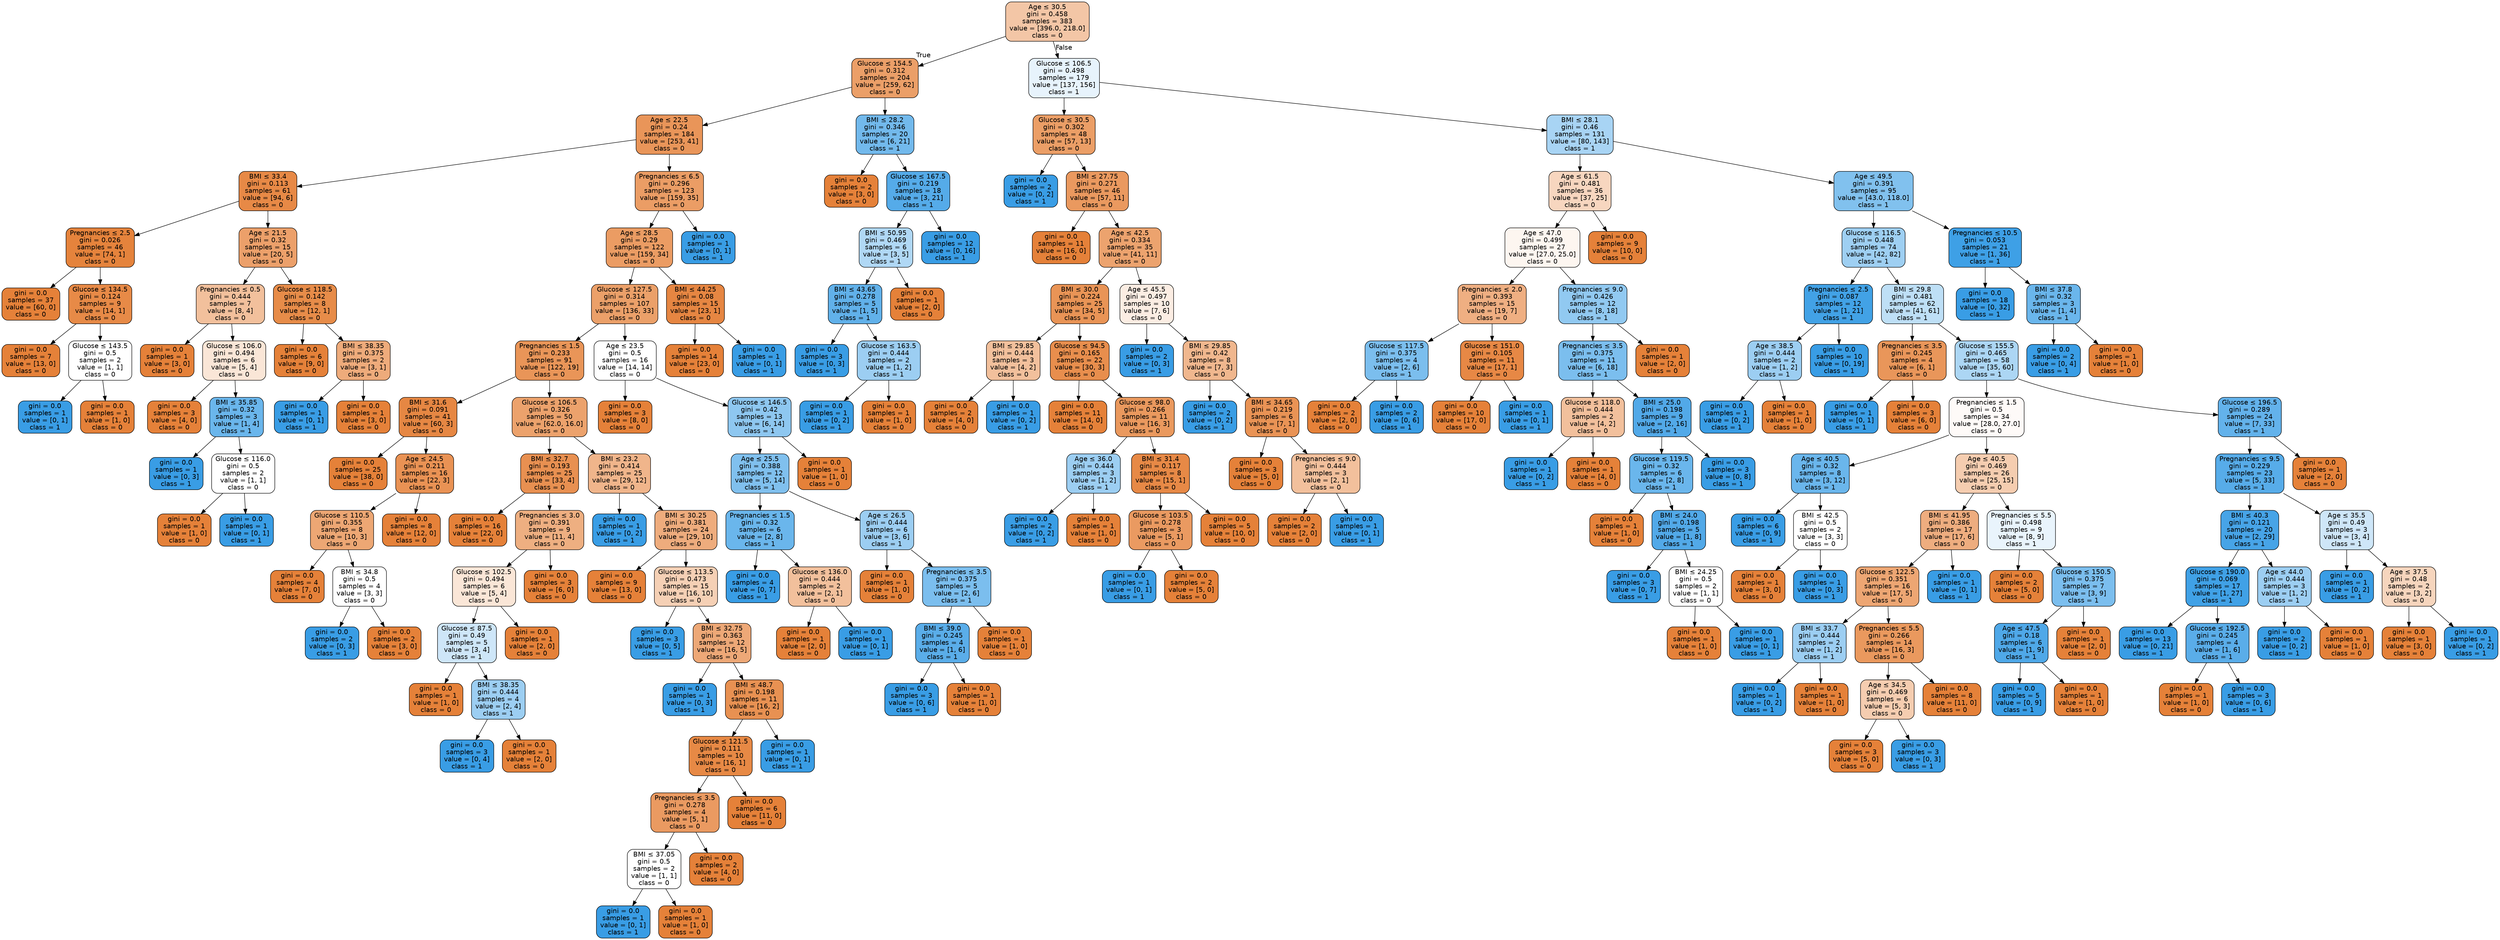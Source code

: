digraph Tree {
node [shape=box, style="filled, rounded", color="black", fontname="helvetica"] ;
edge [fontname="helvetica"] ;
0 [label=<Age &le; 30.5<br/>gini = 0.458<br/>samples = 383<br/>value = [396.0, 218.0]<br/>class = 0>, fillcolor="#f3c6a6"] ;
1 [label=<Glucose &le; 154.5<br/>gini = 0.312<br/>samples = 204<br/>value = [259, 62]<br/>class = 0>, fillcolor="#eb9f68"] ;
0 -> 1 [labeldistance=2.5, labelangle=45, headlabel="True"] ;
2 [label=<Age &le; 22.5<br/>gini = 0.24<br/>samples = 184<br/>value = [253, 41]<br/>class = 0>, fillcolor="#e99559"] ;
1 -> 2 ;
3 [label=<BMI &le; 33.4<br/>gini = 0.113<br/>samples = 61<br/>value = [94, 6]<br/>class = 0>, fillcolor="#e78946"] ;
2 -> 3 ;
4 [label=<Pregnancies &le; 2.5<br/>gini = 0.026<br/>samples = 46<br/>value = [74, 1]<br/>class = 0>, fillcolor="#e5833c"] ;
3 -> 4 ;
5 [label=<gini = 0.0<br/>samples = 37<br/>value = [60, 0]<br/>class = 0>, fillcolor="#e58139"] ;
4 -> 5 ;
6 [label=<Glucose &le; 134.5<br/>gini = 0.124<br/>samples = 9<br/>value = [14, 1]<br/>class = 0>, fillcolor="#e78a47"] ;
4 -> 6 ;
7 [label=<gini = 0.0<br/>samples = 7<br/>value = [13, 0]<br/>class = 0>, fillcolor="#e58139"] ;
6 -> 7 ;
8 [label=<Glucose &le; 143.5<br/>gini = 0.5<br/>samples = 2<br/>value = [1, 1]<br/>class = 0>, fillcolor="#ffffff"] ;
6 -> 8 ;
9 [label=<gini = 0.0<br/>samples = 1<br/>value = [0, 1]<br/>class = 1>, fillcolor="#399de5"] ;
8 -> 9 ;
10 [label=<gini = 0.0<br/>samples = 1<br/>value = [1, 0]<br/>class = 0>, fillcolor="#e58139"] ;
8 -> 10 ;
11 [label=<Age &le; 21.5<br/>gini = 0.32<br/>samples = 15<br/>value = [20, 5]<br/>class = 0>, fillcolor="#eca06a"] ;
3 -> 11 ;
12 [label=<Pregnancies &le; 0.5<br/>gini = 0.444<br/>samples = 7<br/>value = [8, 4]<br/>class = 0>, fillcolor="#f2c09c"] ;
11 -> 12 ;
13 [label=<gini = 0.0<br/>samples = 1<br/>value = [3, 0]<br/>class = 0>, fillcolor="#e58139"] ;
12 -> 13 ;
14 [label=<Glucose &le; 106.0<br/>gini = 0.494<br/>samples = 6<br/>value = [5, 4]<br/>class = 0>, fillcolor="#fae6d7"] ;
12 -> 14 ;
15 [label=<gini = 0.0<br/>samples = 3<br/>value = [4, 0]<br/>class = 0>, fillcolor="#e58139"] ;
14 -> 15 ;
16 [label=<BMI &le; 35.85<br/>gini = 0.32<br/>samples = 3<br/>value = [1, 4]<br/>class = 1>, fillcolor="#6ab6ec"] ;
14 -> 16 ;
17 [label=<gini = 0.0<br/>samples = 1<br/>value = [0, 3]<br/>class = 1>, fillcolor="#399de5"] ;
16 -> 17 ;
18 [label=<Glucose &le; 116.0<br/>gini = 0.5<br/>samples = 2<br/>value = [1, 1]<br/>class = 0>, fillcolor="#ffffff"] ;
16 -> 18 ;
19 [label=<gini = 0.0<br/>samples = 1<br/>value = [1, 0]<br/>class = 0>, fillcolor="#e58139"] ;
18 -> 19 ;
20 [label=<gini = 0.0<br/>samples = 1<br/>value = [0, 1]<br/>class = 1>, fillcolor="#399de5"] ;
18 -> 20 ;
21 [label=<Glucose &le; 118.5<br/>gini = 0.142<br/>samples = 8<br/>value = [12, 1]<br/>class = 0>, fillcolor="#e78c49"] ;
11 -> 21 ;
22 [label=<gini = 0.0<br/>samples = 6<br/>value = [9, 0]<br/>class = 0>, fillcolor="#e58139"] ;
21 -> 22 ;
23 [label=<BMI &le; 38.35<br/>gini = 0.375<br/>samples = 2<br/>value = [3, 1]<br/>class = 0>, fillcolor="#eeab7b"] ;
21 -> 23 ;
24 [label=<gini = 0.0<br/>samples = 1<br/>value = [0, 1]<br/>class = 1>, fillcolor="#399de5"] ;
23 -> 24 ;
25 [label=<gini = 0.0<br/>samples = 1<br/>value = [3, 0]<br/>class = 0>, fillcolor="#e58139"] ;
23 -> 25 ;
26 [label=<Pregnancies &le; 6.5<br/>gini = 0.296<br/>samples = 123<br/>value = [159, 35]<br/>class = 0>, fillcolor="#eb9d65"] ;
2 -> 26 ;
27 [label=<Age &le; 28.5<br/>gini = 0.29<br/>samples = 122<br/>value = [159, 34]<br/>class = 0>, fillcolor="#eb9c63"] ;
26 -> 27 ;
28 [label=<Glucose &le; 127.5<br/>gini = 0.314<br/>samples = 107<br/>value = [136, 33]<br/>class = 0>, fillcolor="#eba069"] ;
27 -> 28 ;
29 [label=<Pregnancies &le; 1.5<br/>gini = 0.233<br/>samples = 91<br/>value = [122, 19]<br/>class = 0>, fillcolor="#e99558"] ;
28 -> 29 ;
30 [label=<BMI &le; 31.6<br/>gini = 0.091<br/>samples = 41<br/>value = [60, 3]<br/>class = 0>, fillcolor="#e68743"] ;
29 -> 30 ;
31 [label=<gini = 0.0<br/>samples = 25<br/>value = [38, 0]<br/>class = 0>, fillcolor="#e58139"] ;
30 -> 31 ;
32 [label=<Age &le; 24.5<br/>gini = 0.211<br/>samples = 16<br/>value = [22, 3]<br/>class = 0>, fillcolor="#e99254"] ;
30 -> 32 ;
33 [label=<Glucose &le; 110.5<br/>gini = 0.355<br/>samples = 8<br/>value = [10, 3]<br/>class = 0>, fillcolor="#eda774"] ;
32 -> 33 ;
34 [label=<gini = 0.0<br/>samples = 4<br/>value = [7, 0]<br/>class = 0>, fillcolor="#e58139"] ;
33 -> 34 ;
35 [label=<BMI &le; 34.8<br/>gini = 0.5<br/>samples = 4<br/>value = [3, 3]<br/>class = 0>, fillcolor="#ffffff"] ;
33 -> 35 ;
36 [label=<gini = 0.0<br/>samples = 2<br/>value = [0, 3]<br/>class = 1>, fillcolor="#399de5"] ;
35 -> 36 ;
37 [label=<gini = 0.0<br/>samples = 2<br/>value = [3, 0]<br/>class = 0>, fillcolor="#e58139"] ;
35 -> 37 ;
38 [label=<gini = 0.0<br/>samples = 8<br/>value = [12, 0]<br/>class = 0>, fillcolor="#e58139"] ;
32 -> 38 ;
39 [label=<Glucose &le; 106.5<br/>gini = 0.326<br/>samples = 50<br/>value = [62.0, 16.0]<br/>class = 0>, fillcolor="#eca26c"] ;
29 -> 39 ;
40 [label=<BMI &le; 32.7<br/>gini = 0.193<br/>samples = 25<br/>value = [33, 4]<br/>class = 0>, fillcolor="#e89051"] ;
39 -> 40 ;
41 [label=<gini = 0.0<br/>samples = 16<br/>value = [22, 0]<br/>class = 0>, fillcolor="#e58139"] ;
40 -> 41 ;
42 [label=<Pregnancies &le; 3.0<br/>gini = 0.391<br/>samples = 9<br/>value = [11, 4]<br/>class = 0>, fillcolor="#eeaf81"] ;
40 -> 42 ;
43 [label=<Glucose &le; 102.5<br/>gini = 0.494<br/>samples = 6<br/>value = [5, 4]<br/>class = 0>, fillcolor="#fae6d7"] ;
42 -> 43 ;
44 [label=<Glucose &le; 87.5<br/>gini = 0.49<br/>samples = 5<br/>value = [3, 4]<br/>class = 1>, fillcolor="#cee6f8"] ;
43 -> 44 ;
45 [label=<gini = 0.0<br/>samples = 1<br/>value = [1, 0]<br/>class = 0>, fillcolor="#e58139"] ;
44 -> 45 ;
46 [label=<BMI &le; 38.35<br/>gini = 0.444<br/>samples = 4<br/>value = [2, 4]<br/>class = 1>, fillcolor="#9ccef2"] ;
44 -> 46 ;
47 [label=<gini = 0.0<br/>samples = 3<br/>value = [0, 4]<br/>class = 1>, fillcolor="#399de5"] ;
46 -> 47 ;
48 [label=<gini = 0.0<br/>samples = 1<br/>value = [2, 0]<br/>class = 0>, fillcolor="#e58139"] ;
46 -> 48 ;
49 [label=<gini = 0.0<br/>samples = 1<br/>value = [2, 0]<br/>class = 0>, fillcolor="#e58139"] ;
43 -> 49 ;
50 [label=<gini = 0.0<br/>samples = 3<br/>value = [6, 0]<br/>class = 0>, fillcolor="#e58139"] ;
42 -> 50 ;
51 [label=<BMI &le; 23.2<br/>gini = 0.414<br/>samples = 25<br/>value = [29, 12]<br/>class = 0>, fillcolor="#f0b58b"] ;
39 -> 51 ;
52 [label=<gini = 0.0<br/>samples = 1<br/>value = [0, 2]<br/>class = 1>, fillcolor="#399de5"] ;
51 -> 52 ;
53 [label=<BMI &le; 30.25<br/>gini = 0.381<br/>samples = 24<br/>value = [29, 10]<br/>class = 0>, fillcolor="#eeac7d"] ;
51 -> 53 ;
54 [label=<gini = 0.0<br/>samples = 9<br/>value = [13, 0]<br/>class = 0>, fillcolor="#e58139"] ;
53 -> 54 ;
55 [label=<Glucose &le; 113.5<br/>gini = 0.473<br/>samples = 15<br/>value = [16, 10]<br/>class = 0>, fillcolor="#f5d0b5"] ;
53 -> 55 ;
56 [label=<gini = 0.0<br/>samples = 3<br/>value = [0, 5]<br/>class = 1>, fillcolor="#399de5"] ;
55 -> 56 ;
57 [label=<BMI &le; 32.75<br/>gini = 0.363<br/>samples = 12<br/>value = [16, 5]<br/>class = 0>, fillcolor="#eda877"] ;
55 -> 57 ;
58 [label=<gini = 0.0<br/>samples = 1<br/>value = [0, 3]<br/>class = 1>, fillcolor="#399de5"] ;
57 -> 58 ;
59 [label=<BMI &le; 48.7<br/>gini = 0.198<br/>samples = 11<br/>value = [16, 2]<br/>class = 0>, fillcolor="#e89152"] ;
57 -> 59 ;
60 [label=<Glucose &le; 121.5<br/>gini = 0.111<br/>samples = 10<br/>value = [16, 1]<br/>class = 0>, fillcolor="#e78945"] ;
59 -> 60 ;
61 [label=<Pregnancies &le; 3.5<br/>gini = 0.278<br/>samples = 4<br/>value = [5, 1]<br/>class = 0>, fillcolor="#ea9a61"] ;
60 -> 61 ;
62 [label=<BMI &le; 37.05<br/>gini = 0.5<br/>samples = 2<br/>value = [1, 1]<br/>class = 0>, fillcolor="#ffffff"] ;
61 -> 62 ;
63 [label=<gini = 0.0<br/>samples = 1<br/>value = [0, 1]<br/>class = 1>, fillcolor="#399de5"] ;
62 -> 63 ;
64 [label=<gini = 0.0<br/>samples = 1<br/>value = [1, 0]<br/>class = 0>, fillcolor="#e58139"] ;
62 -> 64 ;
65 [label=<gini = 0.0<br/>samples = 2<br/>value = [4, 0]<br/>class = 0>, fillcolor="#e58139"] ;
61 -> 65 ;
66 [label=<gini = 0.0<br/>samples = 6<br/>value = [11, 0]<br/>class = 0>, fillcolor="#e58139"] ;
60 -> 66 ;
67 [label=<gini = 0.0<br/>samples = 1<br/>value = [0, 1]<br/>class = 1>, fillcolor="#399de5"] ;
59 -> 67 ;
68 [label=<Age &le; 23.5<br/>gini = 0.5<br/>samples = 16<br/>value = [14, 14]<br/>class = 0>, fillcolor="#ffffff"] ;
28 -> 68 ;
69 [label=<gini = 0.0<br/>samples = 3<br/>value = [8, 0]<br/>class = 0>, fillcolor="#e58139"] ;
68 -> 69 ;
70 [label=<Glucose &le; 146.5<br/>gini = 0.42<br/>samples = 13<br/>value = [6, 14]<br/>class = 1>, fillcolor="#8ec7f0"] ;
68 -> 70 ;
71 [label=<Age &le; 25.5<br/>gini = 0.388<br/>samples = 12<br/>value = [5, 14]<br/>class = 1>, fillcolor="#80c0ee"] ;
70 -> 71 ;
72 [label=<Pregnancies &le; 1.5<br/>gini = 0.32<br/>samples = 6<br/>value = [2, 8]<br/>class = 1>, fillcolor="#6ab6ec"] ;
71 -> 72 ;
73 [label=<gini = 0.0<br/>samples = 4<br/>value = [0, 7]<br/>class = 1>, fillcolor="#399de5"] ;
72 -> 73 ;
74 [label=<Glucose &le; 136.0<br/>gini = 0.444<br/>samples = 2<br/>value = [2, 1]<br/>class = 0>, fillcolor="#f2c09c"] ;
72 -> 74 ;
75 [label=<gini = 0.0<br/>samples = 1<br/>value = [2, 0]<br/>class = 0>, fillcolor="#e58139"] ;
74 -> 75 ;
76 [label=<gini = 0.0<br/>samples = 1<br/>value = [0, 1]<br/>class = 1>, fillcolor="#399de5"] ;
74 -> 76 ;
77 [label=<Age &le; 26.5<br/>gini = 0.444<br/>samples = 6<br/>value = [3, 6]<br/>class = 1>, fillcolor="#9ccef2"] ;
71 -> 77 ;
78 [label=<gini = 0.0<br/>samples = 1<br/>value = [1, 0]<br/>class = 0>, fillcolor="#e58139"] ;
77 -> 78 ;
79 [label=<Pregnancies &le; 3.5<br/>gini = 0.375<br/>samples = 5<br/>value = [2, 6]<br/>class = 1>, fillcolor="#7bbeee"] ;
77 -> 79 ;
80 [label=<BMI &le; 39.0<br/>gini = 0.245<br/>samples = 4<br/>value = [1, 6]<br/>class = 1>, fillcolor="#5aade9"] ;
79 -> 80 ;
81 [label=<gini = 0.0<br/>samples = 3<br/>value = [0, 6]<br/>class = 1>, fillcolor="#399de5"] ;
80 -> 81 ;
82 [label=<gini = 0.0<br/>samples = 1<br/>value = [1, 0]<br/>class = 0>, fillcolor="#e58139"] ;
80 -> 82 ;
83 [label=<gini = 0.0<br/>samples = 1<br/>value = [1, 0]<br/>class = 0>, fillcolor="#e58139"] ;
79 -> 83 ;
84 [label=<gini = 0.0<br/>samples = 1<br/>value = [1, 0]<br/>class = 0>, fillcolor="#e58139"] ;
70 -> 84 ;
85 [label=<BMI &le; 44.25<br/>gini = 0.08<br/>samples = 15<br/>value = [23, 1]<br/>class = 0>, fillcolor="#e68642"] ;
27 -> 85 ;
86 [label=<gini = 0.0<br/>samples = 14<br/>value = [23, 0]<br/>class = 0>, fillcolor="#e58139"] ;
85 -> 86 ;
87 [label=<gini = 0.0<br/>samples = 1<br/>value = [0, 1]<br/>class = 1>, fillcolor="#399de5"] ;
85 -> 87 ;
88 [label=<gini = 0.0<br/>samples = 1<br/>value = [0, 1]<br/>class = 1>, fillcolor="#399de5"] ;
26 -> 88 ;
89 [label=<BMI &le; 28.2<br/>gini = 0.346<br/>samples = 20<br/>value = [6, 21]<br/>class = 1>, fillcolor="#72b9ec"] ;
1 -> 89 ;
90 [label=<gini = 0.0<br/>samples = 2<br/>value = [3, 0]<br/>class = 0>, fillcolor="#e58139"] ;
89 -> 90 ;
91 [label=<Glucose &le; 167.5<br/>gini = 0.219<br/>samples = 18<br/>value = [3, 21]<br/>class = 1>, fillcolor="#55abe9"] ;
89 -> 91 ;
92 [label=<BMI &le; 50.95<br/>gini = 0.469<br/>samples = 6<br/>value = [3, 5]<br/>class = 1>, fillcolor="#b0d8f5"] ;
91 -> 92 ;
93 [label=<BMI &le; 43.65<br/>gini = 0.278<br/>samples = 5<br/>value = [1, 5]<br/>class = 1>, fillcolor="#61b1ea"] ;
92 -> 93 ;
94 [label=<gini = 0.0<br/>samples = 3<br/>value = [0, 3]<br/>class = 1>, fillcolor="#399de5"] ;
93 -> 94 ;
95 [label=<Glucose &le; 163.5<br/>gini = 0.444<br/>samples = 2<br/>value = [1, 2]<br/>class = 1>, fillcolor="#9ccef2"] ;
93 -> 95 ;
96 [label=<gini = 0.0<br/>samples = 1<br/>value = [0, 2]<br/>class = 1>, fillcolor="#399de5"] ;
95 -> 96 ;
97 [label=<gini = 0.0<br/>samples = 1<br/>value = [1, 0]<br/>class = 0>, fillcolor="#e58139"] ;
95 -> 97 ;
98 [label=<gini = 0.0<br/>samples = 1<br/>value = [2, 0]<br/>class = 0>, fillcolor="#e58139"] ;
92 -> 98 ;
99 [label=<gini = 0.0<br/>samples = 12<br/>value = [0, 16]<br/>class = 1>, fillcolor="#399de5"] ;
91 -> 99 ;
100 [label=<Glucose &le; 106.5<br/>gini = 0.498<br/>samples = 179<br/>value = [137, 156]<br/>class = 1>, fillcolor="#e7f3fc"] ;
0 -> 100 [labeldistance=2.5, labelangle=-45, headlabel="False"] ;
101 [label=<Glucose &le; 30.5<br/>gini = 0.302<br/>samples = 48<br/>value = [57, 13]<br/>class = 0>, fillcolor="#eb9e66"] ;
100 -> 101 ;
102 [label=<gini = 0.0<br/>samples = 2<br/>value = [0, 2]<br/>class = 1>, fillcolor="#399de5"] ;
101 -> 102 ;
103 [label=<BMI &le; 27.75<br/>gini = 0.271<br/>samples = 46<br/>value = [57, 11]<br/>class = 0>, fillcolor="#ea995f"] ;
101 -> 103 ;
104 [label=<gini = 0.0<br/>samples = 11<br/>value = [16, 0]<br/>class = 0>, fillcolor="#e58139"] ;
103 -> 104 ;
105 [label=<Age &le; 42.5<br/>gini = 0.334<br/>samples = 35<br/>value = [41, 11]<br/>class = 0>, fillcolor="#eca36e"] ;
103 -> 105 ;
106 [label=<BMI &le; 30.0<br/>gini = 0.224<br/>samples = 25<br/>value = [34, 5]<br/>class = 0>, fillcolor="#e99456"] ;
105 -> 106 ;
107 [label=<BMI &le; 29.85<br/>gini = 0.444<br/>samples = 3<br/>value = [4, 2]<br/>class = 0>, fillcolor="#f2c09c"] ;
106 -> 107 ;
108 [label=<gini = 0.0<br/>samples = 2<br/>value = [4, 0]<br/>class = 0>, fillcolor="#e58139"] ;
107 -> 108 ;
109 [label=<gini = 0.0<br/>samples = 1<br/>value = [0, 2]<br/>class = 1>, fillcolor="#399de5"] ;
107 -> 109 ;
110 [label=<Glucose &le; 94.5<br/>gini = 0.165<br/>samples = 22<br/>value = [30, 3]<br/>class = 0>, fillcolor="#e88e4d"] ;
106 -> 110 ;
111 [label=<gini = 0.0<br/>samples = 11<br/>value = [14, 0]<br/>class = 0>, fillcolor="#e58139"] ;
110 -> 111 ;
112 [label=<Glucose &le; 98.0<br/>gini = 0.266<br/>samples = 11<br/>value = [16, 3]<br/>class = 0>, fillcolor="#ea995e"] ;
110 -> 112 ;
113 [label=<Age &le; 36.0<br/>gini = 0.444<br/>samples = 3<br/>value = [1, 2]<br/>class = 1>, fillcolor="#9ccef2"] ;
112 -> 113 ;
114 [label=<gini = 0.0<br/>samples = 2<br/>value = [0, 2]<br/>class = 1>, fillcolor="#399de5"] ;
113 -> 114 ;
115 [label=<gini = 0.0<br/>samples = 1<br/>value = [1, 0]<br/>class = 0>, fillcolor="#e58139"] ;
113 -> 115 ;
116 [label=<BMI &le; 31.4<br/>gini = 0.117<br/>samples = 8<br/>value = [15, 1]<br/>class = 0>, fillcolor="#e78946"] ;
112 -> 116 ;
117 [label=<Glucose &le; 103.5<br/>gini = 0.278<br/>samples = 3<br/>value = [5, 1]<br/>class = 0>, fillcolor="#ea9a61"] ;
116 -> 117 ;
118 [label=<gini = 0.0<br/>samples = 1<br/>value = [0, 1]<br/>class = 1>, fillcolor="#399de5"] ;
117 -> 118 ;
119 [label=<gini = 0.0<br/>samples = 2<br/>value = [5, 0]<br/>class = 0>, fillcolor="#e58139"] ;
117 -> 119 ;
120 [label=<gini = 0.0<br/>samples = 5<br/>value = [10, 0]<br/>class = 0>, fillcolor="#e58139"] ;
116 -> 120 ;
121 [label=<Age &le; 45.5<br/>gini = 0.497<br/>samples = 10<br/>value = [7, 6]<br/>class = 0>, fillcolor="#fbede3"] ;
105 -> 121 ;
122 [label=<gini = 0.0<br/>samples = 2<br/>value = [0, 3]<br/>class = 1>, fillcolor="#399de5"] ;
121 -> 122 ;
123 [label=<BMI &le; 29.85<br/>gini = 0.42<br/>samples = 8<br/>value = [7, 3]<br/>class = 0>, fillcolor="#f0b78e"] ;
121 -> 123 ;
124 [label=<gini = 0.0<br/>samples = 2<br/>value = [0, 2]<br/>class = 1>, fillcolor="#399de5"] ;
123 -> 124 ;
125 [label=<BMI &le; 34.65<br/>gini = 0.219<br/>samples = 6<br/>value = [7, 1]<br/>class = 0>, fillcolor="#e99355"] ;
123 -> 125 ;
126 [label=<gini = 0.0<br/>samples = 3<br/>value = [5, 0]<br/>class = 0>, fillcolor="#e58139"] ;
125 -> 126 ;
127 [label=<Pregnancies &le; 9.0<br/>gini = 0.444<br/>samples = 3<br/>value = [2, 1]<br/>class = 0>, fillcolor="#f2c09c"] ;
125 -> 127 ;
128 [label=<gini = 0.0<br/>samples = 2<br/>value = [2, 0]<br/>class = 0>, fillcolor="#e58139"] ;
127 -> 128 ;
129 [label=<gini = 0.0<br/>samples = 1<br/>value = [0, 1]<br/>class = 1>, fillcolor="#399de5"] ;
127 -> 129 ;
130 [label=<BMI &le; 28.1<br/>gini = 0.46<br/>samples = 131<br/>value = [80, 143]<br/>class = 1>, fillcolor="#a8d4f4"] ;
100 -> 130 ;
131 [label=<Age &le; 61.5<br/>gini = 0.481<br/>samples = 36<br/>value = [37, 25]<br/>class = 0>, fillcolor="#f7d6bf"] ;
130 -> 131 ;
132 [label=<Age &le; 47.0<br/>gini = 0.499<br/>samples = 27<br/>value = [27.0, 25.0]<br/>class = 0>, fillcolor="#fdf6f0"] ;
131 -> 132 ;
133 [label=<Pregnancies &le; 2.0<br/>gini = 0.393<br/>samples = 15<br/>value = [19, 7]<br/>class = 0>, fillcolor="#efaf82"] ;
132 -> 133 ;
134 [label=<Glucose &le; 117.5<br/>gini = 0.375<br/>samples = 4<br/>value = [2, 6]<br/>class = 1>, fillcolor="#7bbeee"] ;
133 -> 134 ;
135 [label=<gini = 0.0<br/>samples = 2<br/>value = [2, 0]<br/>class = 0>, fillcolor="#e58139"] ;
134 -> 135 ;
136 [label=<gini = 0.0<br/>samples = 2<br/>value = [0, 6]<br/>class = 1>, fillcolor="#399de5"] ;
134 -> 136 ;
137 [label=<Glucose &le; 151.0<br/>gini = 0.105<br/>samples = 11<br/>value = [17, 1]<br/>class = 0>, fillcolor="#e78845"] ;
133 -> 137 ;
138 [label=<gini = 0.0<br/>samples = 10<br/>value = [17, 0]<br/>class = 0>, fillcolor="#e58139"] ;
137 -> 138 ;
139 [label=<gini = 0.0<br/>samples = 1<br/>value = [0, 1]<br/>class = 1>, fillcolor="#399de5"] ;
137 -> 139 ;
140 [label=<Pregnancies &le; 9.0<br/>gini = 0.426<br/>samples = 12<br/>value = [8, 18]<br/>class = 1>, fillcolor="#91c9f1"] ;
132 -> 140 ;
141 [label=<Pregnancies &le; 3.5<br/>gini = 0.375<br/>samples = 11<br/>value = [6, 18]<br/>class = 1>, fillcolor="#7bbeee"] ;
140 -> 141 ;
142 [label=<Glucose &le; 118.0<br/>gini = 0.444<br/>samples = 2<br/>value = [4, 2]<br/>class = 0>, fillcolor="#f2c09c"] ;
141 -> 142 ;
143 [label=<gini = 0.0<br/>samples = 1<br/>value = [0, 2]<br/>class = 1>, fillcolor="#399de5"] ;
142 -> 143 ;
144 [label=<gini = 0.0<br/>samples = 1<br/>value = [4, 0]<br/>class = 0>, fillcolor="#e58139"] ;
142 -> 144 ;
145 [label=<BMI &le; 25.0<br/>gini = 0.198<br/>samples = 9<br/>value = [2, 16]<br/>class = 1>, fillcolor="#52a9e8"] ;
141 -> 145 ;
146 [label=<Glucose &le; 119.5<br/>gini = 0.32<br/>samples = 6<br/>value = [2, 8]<br/>class = 1>, fillcolor="#6ab6ec"] ;
145 -> 146 ;
147 [label=<gini = 0.0<br/>samples = 1<br/>value = [1, 0]<br/>class = 0>, fillcolor="#e58139"] ;
146 -> 147 ;
148 [label=<BMI &le; 24.0<br/>gini = 0.198<br/>samples = 5<br/>value = [1, 8]<br/>class = 1>, fillcolor="#52a9e8"] ;
146 -> 148 ;
149 [label=<gini = 0.0<br/>samples = 3<br/>value = [0, 7]<br/>class = 1>, fillcolor="#399de5"] ;
148 -> 149 ;
150 [label=<BMI &le; 24.25<br/>gini = 0.5<br/>samples = 2<br/>value = [1, 1]<br/>class = 0>, fillcolor="#ffffff"] ;
148 -> 150 ;
151 [label=<gini = 0.0<br/>samples = 1<br/>value = [1, 0]<br/>class = 0>, fillcolor="#e58139"] ;
150 -> 151 ;
152 [label=<gini = 0.0<br/>samples = 1<br/>value = [0, 1]<br/>class = 1>, fillcolor="#399de5"] ;
150 -> 152 ;
153 [label=<gini = 0.0<br/>samples = 3<br/>value = [0, 8]<br/>class = 1>, fillcolor="#399de5"] ;
145 -> 153 ;
154 [label=<gini = 0.0<br/>samples = 1<br/>value = [2, 0]<br/>class = 0>, fillcolor="#e58139"] ;
140 -> 154 ;
155 [label=<gini = 0.0<br/>samples = 9<br/>value = [10, 0]<br/>class = 0>, fillcolor="#e58139"] ;
131 -> 155 ;
156 [label=<Age &le; 49.5<br/>gini = 0.391<br/>samples = 95<br/>value = [43.0, 118.0]<br/>class = 1>, fillcolor="#81c1ee"] ;
130 -> 156 ;
157 [label=<Glucose &le; 116.5<br/>gini = 0.448<br/>samples = 74<br/>value = [42, 82]<br/>class = 1>, fillcolor="#9ecff2"] ;
156 -> 157 ;
158 [label=<Pregnancies &le; 2.5<br/>gini = 0.087<br/>samples = 12<br/>value = [1, 21]<br/>class = 1>, fillcolor="#42a2e6"] ;
157 -> 158 ;
159 [label=<Age &le; 38.5<br/>gini = 0.444<br/>samples = 2<br/>value = [1, 2]<br/>class = 1>, fillcolor="#9ccef2"] ;
158 -> 159 ;
160 [label=<gini = 0.0<br/>samples = 1<br/>value = [0, 2]<br/>class = 1>, fillcolor="#399de5"] ;
159 -> 160 ;
161 [label=<gini = 0.0<br/>samples = 1<br/>value = [1, 0]<br/>class = 0>, fillcolor="#e58139"] ;
159 -> 161 ;
162 [label=<gini = 0.0<br/>samples = 10<br/>value = [0, 19]<br/>class = 1>, fillcolor="#399de5"] ;
158 -> 162 ;
163 [label=<BMI &le; 29.8<br/>gini = 0.481<br/>samples = 62<br/>value = [41, 61]<br/>class = 1>, fillcolor="#bedff6"] ;
157 -> 163 ;
164 [label=<Pregnancies &le; 3.5<br/>gini = 0.245<br/>samples = 4<br/>value = [6, 1]<br/>class = 0>, fillcolor="#e9965a"] ;
163 -> 164 ;
165 [label=<gini = 0.0<br/>samples = 1<br/>value = [0, 1]<br/>class = 1>, fillcolor="#399de5"] ;
164 -> 165 ;
166 [label=<gini = 0.0<br/>samples = 3<br/>value = [6, 0]<br/>class = 0>, fillcolor="#e58139"] ;
164 -> 166 ;
167 [label=<Glucose &le; 155.5<br/>gini = 0.465<br/>samples = 58<br/>value = [35, 60]<br/>class = 1>, fillcolor="#acd6f4"] ;
163 -> 167 ;
168 [label=<Pregnancies &le; 1.5<br/>gini = 0.5<br/>samples = 34<br/>value = [28.0, 27.0]<br/>class = 0>, fillcolor="#fefaf8"] ;
167 -> 168 ;
169 [label=<Age &le; 40.5<br/>gini = 0.32<br/>samples = 8<br/>value = [3, 12]<br/>class = 1>, fillcolor="#6ab6ec"] ;
168 -> 169 ;
170 [label=<gini = 0.0<br/>samples = 6<br/>value = [0, 9]<br/>class = 1>, fillcolor="#399de5"] ;
169 -> 170 ;
171 [label=<BMI &le; 42.5<br/>gini = 0.5<br/>samples = 2<br/>value = [3, 3]<br/>class = 0>, fillcolor="#ffffff"] ;
169 -> 171 ;
172 [label=<gini = 0.0<br/>samples = 1<br/>value = [3, 0]<br/>class = 0>, fillcolor="#e58139"] ;
171 -> 172 ;
173 [label=<gini = 0.0<br/>samples = 1<br/>value = [0, 3]<br/>class = 1>, fillcolor="#399de5"] ;
171 -> 173 ;
174 [label=<Age &le; 40.5<br/>gini = 0.469<br/>samples = 26<br/>value = [25, 15]<br/>class = 0>, fillcolor="#f5cdb0"] ;
168 -> 174 ;
175 [label=<BMI &le; 41.95<br/>gini = 0.386<br/>samples = 17<br/>value = [17, 6]<br/>class = 0>, fillcolor="#eead7f"] ;
174 -> 175 ;
176 [label=<Glucose &le; 122.5<br/>gini = 0.351<br/>samples = 16<br/>value = [17, 5]<br/>class = 0>, fillcolor="#eda673"] ;
175 -> 176 ;
177 [label=<BMI &le; 33.7<br/>gini = 0.444<br/>samples = 2<br/>value = [1, 2]<br/>class = 1>, fillcolor="#9ccef2"] ;
176 -> 177 ;
178 [label=<gini = 0.0<br/>samples = 1<br/>value = [0, 2]<br/>class = 1>, fillcolor="#399de5"] ;
177 -> 178 ;
179 [label=<gini = 0.0<br/>samples = 1<br/>value = [1, 0]<br/>class = 0>, fillcolor="#e58139"] ;
177 -> 179 ;
180 [label=<Pregnancies &le; 5.5<br/>gini = 0.266<br/>samples = 14<br/>value = [16, 3]<br/>class = 0>, fillcolor="#ea995e"] ;
176 -> 180 ;
181 [label=<Age &le; 34.5<br/>gini = 0.469<br/>samples = 6<br/>value = [5, 3]<br/>class = 0>, fillcolor="#f5cdb0"] ;
180 -> 181 ;
182 [label=<gini = 0.0<br/>samples = 3<br/>value = [5, 0]<br/>class = 0>, fillcolor="#e58139"] ;
181 -> 182 ;
183 [label=<gini = 0.0<br/>samples = 3<br/>value = [0, 3]<br/>class = 1>, fillcolor="#399de5"] ;
181 -> 183 ;
184 [label=<gini = 0.0<br/>samples = 8<br/>value = [11, 0]<br/>class = 0>, fillcolor="#e58139"] ;
180 -> 184 ;
185 [label=<gini = 0.0<br/>samples = 1<br/>value = [0, 1]<br/>class = 1>, fillcolor="#399de5"] ;
175 -> 185 ;
186 [label=<Pregnancies &le; 5.5<br/>gini = 0.498<br/>samples = 9<br/>value = [8, 9]<br/>class = 1>, fillcolor="#e9f4fc"] ;
174 -> 186 ;
187 [label=<gini = 0.0<br/>samples = 2<br/>value = [5, 0]<br/>class = 0>, fillcolor="#e58139"] ;
186 -> 187 ;
188 [label=<Glucose &le; 150.5<br/>gini = 0.375<br/>samples = 7<br/>value = [3, 9]<br/>class = 1>, fillcolor="#7bbeee"] ;
186 -> 188 ;
189 [label=<Age &le; 47.5<br/>gini = 0.18<br/>samples = 6<br/>value = [1, 9]<br/>class = 1>, fillcolor="#4fa8e8"] ;
188 -> 189 ;
190 [label=<gini = 0.0<br/>samples = 5<br/>value = [0, 9]<br/>class = 1>, fillcolor="#399de5"] ;
189 -> 190 ;
191 [label=<gini = 0.0<br/>samples = 1<br/>value = [1, 0]<br/>class = 0>, fillcolor="#e58139"] ;
189 -> 191 ;
192 [label=<gini = 0.0<br/>samples = 1<br/>value = [2, 0]<br/>class = 0>, fillcolor="#e58139"] ;
188 -> 192 ;
193 [label=<Glucose &le; 196.5<br/>gini = 0.289<br/>samples = 24<br/>value = [7, 33]<br/>class = 1>, fillcolor="#63b2eb"] ;
167 -> 193 ;
194 [label=<Pregnancies &le; 9.5<br/>gini = 0.229<br/>samples = 23<br/>value = [5, 33]<br/>class = 1>, fillcolor="#57ace9"] ;
193 -> 194 ;
195 [label=<BMI &le; 40.3<br/>gini = 0.121<br/>samples = 20<br/>value = [2, 29]<br/>class = 1>, fillcolor="#47a4e7"] ;
194 -> 195 ;
196 [label=<Glucose &le; 190.0<br/>gini = 0.069<br/>samples = 17<br/>value = [1, 27]<br/>class = 1>, fillcolor="#40a1e6"] ;
195 -> 196 ;
197 [label=<gini = 0.0<br/>samples = 13<br/>value = [0, 21]<br/>class = 1>, fillcolor="#399de5"] ;
196 -> 197 ;
198 [label=<Glucose &le; 192.5<br/>gini = 0.245<br/>samples = 4<br/>value = [1, 6]<br/>class = 1>, fillcolor="#5aade9"] ;
196 -> 198 ;
199 [label=<gini = 0.0<br/>samples = 1<br/>value = [1, 0]<br/>class = 0>, fillcolor="#e58139"] ;
198 -> 199 ;
200 [label=<gini = 0.0<br/>samples = 3<br/>value = [0, 6]<br/>class = 1>, fillcolor="#399de5"] ;
198 -> 200 ;
201 [label=<Age &le; 44.0<br/>gini = 0.444<br/>samples = 3<br/>value = [1, 2]<br/>class = 1>, fillcolor="#9ccef2"] ;
195 -> 201 ;
202 [label=<gini = 0.0<br/>samples = 2<br/>value = [0, 2]<br/>class = 1>, fillcolor="#399de5"] ;
201 -> 202 ;
203 [label=<gini = 0.0<br/>samples = 1<br/>value = [1, 0]<br/>class = 0>, fillcolor="#e58139"] ;
201 -> 203 ;
204 [label=<Age &le; 35.5<br/>gini = 0.49<br/>samples = 3<br/>value = [3, 4]<br/>class = 1>, fillcolor="#cee6f8"] ;
194 -> 204 ;
205 [label=<gini = 0.0<br/>samples = 1<br/>value = [0, 2]<br/>class = 1>, fillcolor="#399de5"] ;
204 -> 205 ;
206 [label=<Age &le; 37.5<br/>gini = 0.48<br/>samples = 2<br/>value = [3, 2]<br/>class = 0>, fillcolor="#f6d5bd"] ;
204 -> 206 ;
207 [label=<gini = 0.0<br/>samples = 1<br/>value = [3, 0]<br/>class = 0>, fillcolor="#e58139"] ;
206 -> 207 ;
208 [label=<gini = 0.0<br/>samples = 1<br/>value = [0, 2]<br/>class = 1>, fillcolor="#399de5"] ;
206 -> 208 ;
209 [label=<gini = 0.0<br/>samples = 1<br/>value = [2, 0]<br/>class = 0>, fillcolor="#e58139"] ;
193 -> 209 ;
210 [label=<Pregnancies &le; 10.5<br/>gini = 0.053<br/>samples = 21<br/>value = [1, 36]<br/>class = 1>, fillcolor="#3ea0e6"] ;
156 -> 210 ;
211 [label=<gini = 0.0<br/>samples = 18<br/>value = [0, 32]<br/>class = 1>, fillcolor="#399de5"] ;
210 -> 211 ;
212 [label=<BMI &le; 37.8<br/>gini = 0.32<br/>samples = 3<br/>value = [1, 4]<br/>class = 1>, fillcolor="#6ab6ec"] ;
210 -> 212 ;
213 [label=<gini = 0.0<br/>samples = 2<br/>value = [0, 4]<br/>class = 1>, fillcolor="#399de5"] ;
212 -> 213 ;
214 [label=<gini = 0.0<br/>samples = 1<br/>value = [1, 0]<br/>class = 0>, fillcolor="#e58139"] ;
212 -> 214 ;
}